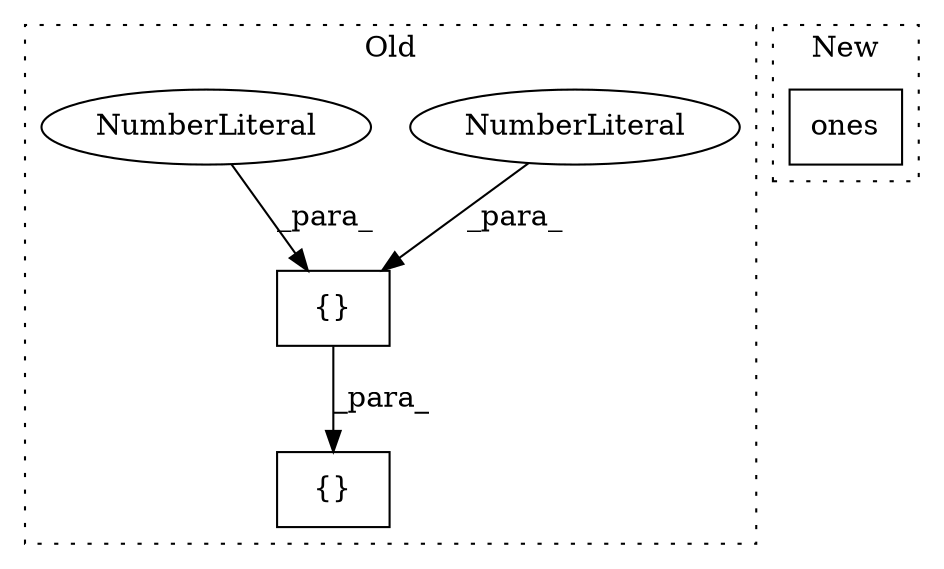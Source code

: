 digraph G {
subgraph cluster0 {
1 [label="{}" a="4" s="936,940" l="1,1" shape="box"];
3 [label="NumberLiteral" a="34" s="937" l="1" shape="ellipse"];
4 [label="NumberLiteral" a="34" s="939" l="1" shape="ellipse"];
5 [label="{}" a="4" s="935,941" l="1,1" shape="box"];
label = "Old";
style="dotted";
}
subgraph cluster1 {
2 [label="ones" a="32" s="684,709" l="5,1" shape="box"];
label = "New";
style="dotted";
}
1 -> 5 [label="_para_"];
3 -> 1 [label="_para_"];
4 -> 1 [label="_para_"];
}